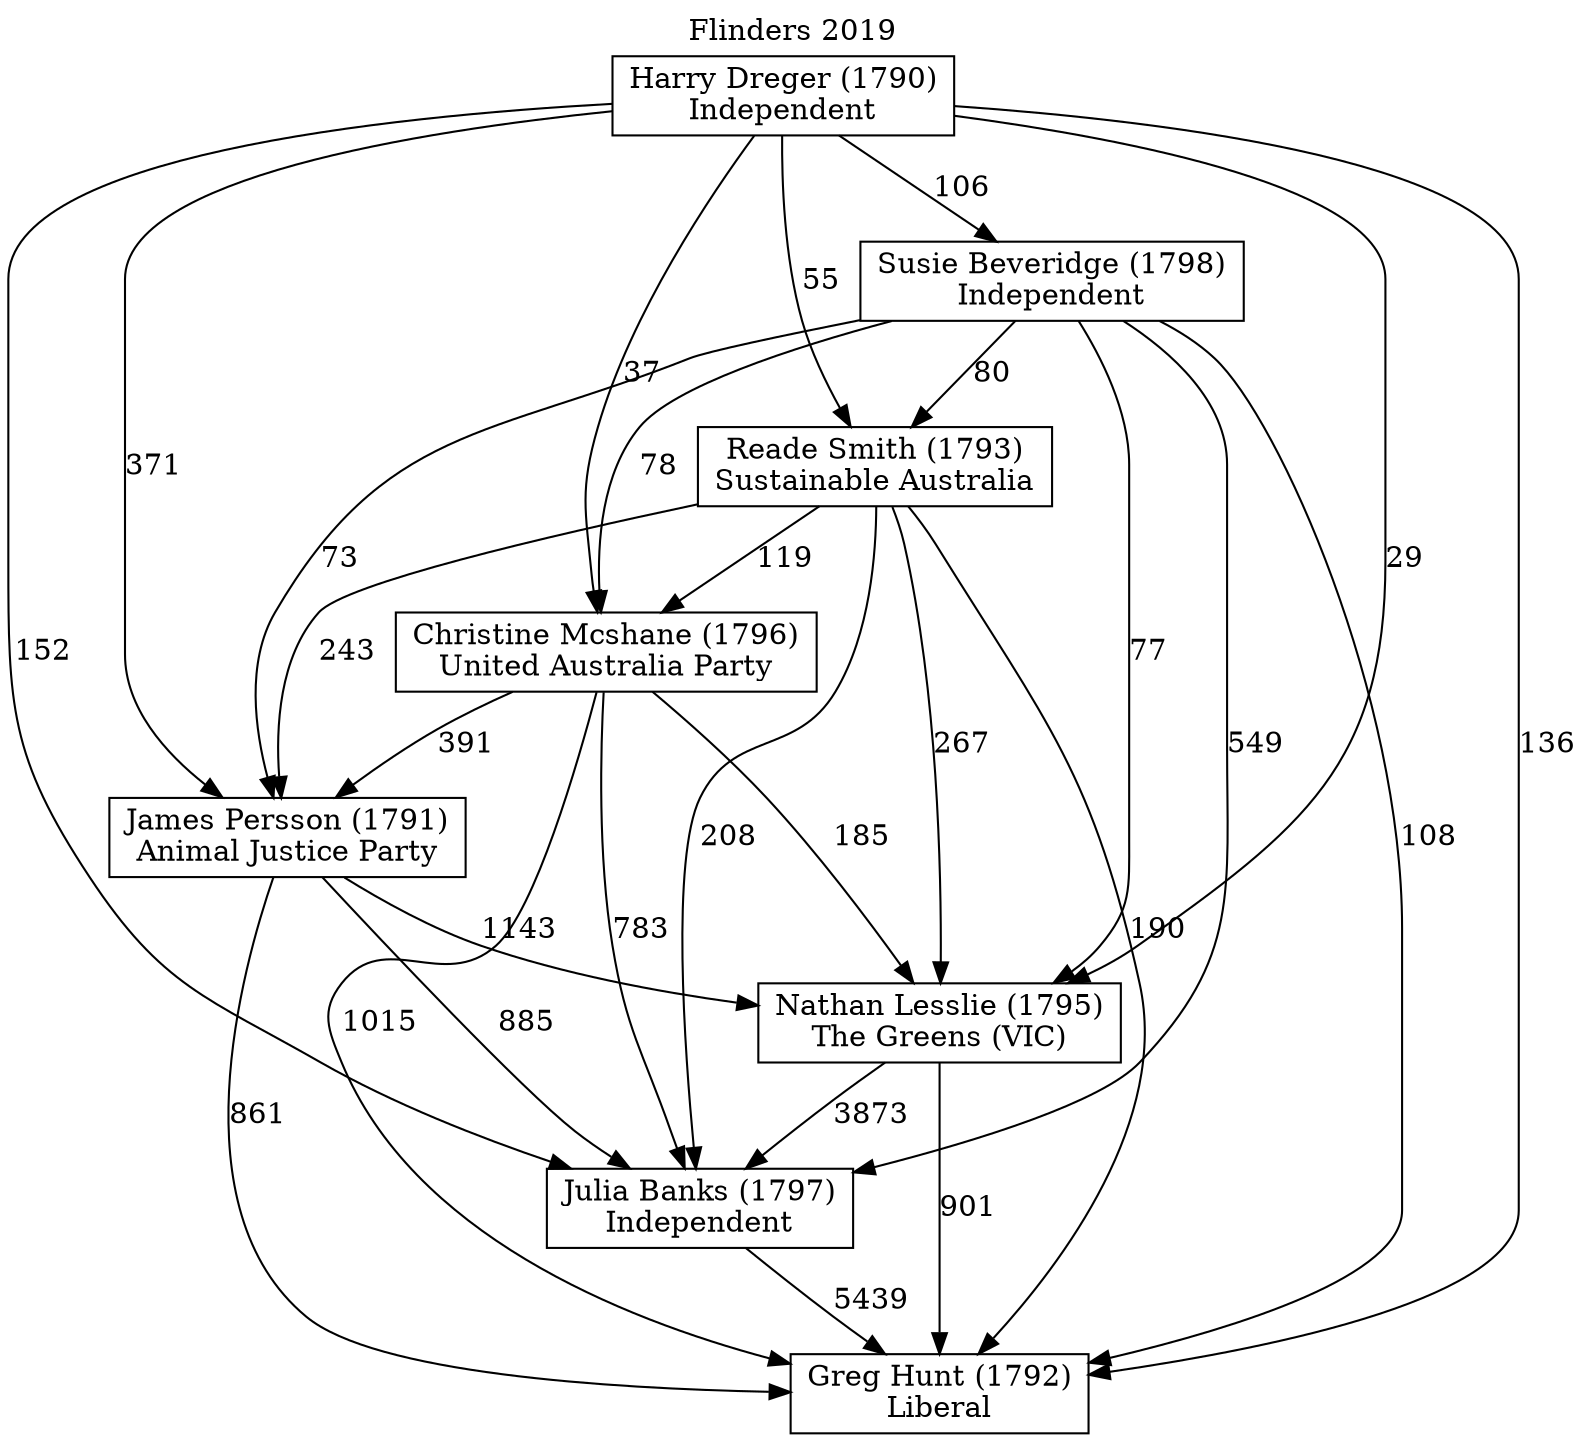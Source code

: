 // House preference flow
digraph "Greg Hunt (1792)_Flinders_2019" {
	graph [label="Flinders 2019" labelloc=t mclimit=10]
	node [shape=box]
	"Greg Hunt (1792)" [label="Greg Hunt (1792)
Liberal"]
	"Julia Banks (1797)" [label="Julia Banks (1797)
Independent"]
	"Nathan Lesslie (1795)" [label="Nathan Lesslie (1795)
The Greens (VIC)"]
	"James Persson (1791)" [label="James Persson (1791)
Animal Justice Party"]
	"Christine Mcshane (1796)" [label="Christine Mcshane (1796)
United Australia Party"]
	"Reade Smith (1793)" [label="Reade Smith (1793)
Sustainable Australia"]
	"Susie Beveridge (1798)" [label="Susie Beveridge (1798)
Independent"]
	"Harry Dreger (1790)" [label="Harry Dreger (1790)
Independent"]
	"Julia Banks (1797)" -> "Greg Hunt (1792)" [label=5439]
	"Nathan Lesslie (1795)" -> "Julia Banks (1797)" [label=3873]
	"James Persson (1791)" -> "Nathan Lesslie (1795)" [label=1143]
	"Christine Mcshane (1796)" -> "James Persson (1791)" [label=391]
	"Reade Smith (1793)" -> "Christine Mcshane (1796)" [label=119]
	"Susie Beveridge (1798)" -> "Reade Smith (1793)" [label=80]
	"Harry Dreger (1790)" -> "Susie Beveridge (1798)" [label=106]
	"Nathan Lesslie (1795)" -> "Greg Hunt (1792)" [label=901]
	"James Persson (1791)" -> "Greg Hunt (1792)" [label=861]
	"Christine Mcshane (1796)" -> "Greg Hunt (1792)" [label=1015]
	"Reade Smith (1793)" -> "Greg Hunt (1792)" [label=190]
	"Susie Beveridge (1798)" -> "Greg Hunt (1792)" [label=108]
	"Harry Dreger (1790)" -> "Greg Hunt (1792)" [label=136]
	"Harry Dreger (1790)" -> "Reade Smith (1793)" [label=55]
	"Susie Beveridge (1798)" -> "Christine Mcshane (1796)" [label=78]
	"Harry Dreger (1790)" -> "Christine Mcshane (1796)" [label=37]
	"Reade Smith (1793)" -> "James Persson (1791)" [label=243]
	"Susie Beveridge (1798)" -> "James Persson (1791)" [label=73]
	"Harry Dreger (1790)" -> "James Persson (1791)" [label=371]
	"Christine Mcshane (1796)" -> "Nathan Lesslie (1795)" [label=185]
	"Reade Smith (1793)" -> "Nathan Lesslie (1795)" [label=267]
	"Susie Beveridge (1798)" -> "Nathan Lesslie (1795)" [label=77]
	"Harry Dreger (1790)" -> "Nathan Lesslie (1795)" [label=29]
	"James Persson (1791)" -> "Julia Banks (1797)" [label=885]
	"Christine Mcshane (1796)" -> "Julia Banks (1797)" [label=783]
	"Reade Smith (1793)" -> "Julia Banks (1797)" [label=208]
	"Susie Beveridge (1798)" -> "Julia Banks (1797)" [label=549]
	"Harry Dreger (1790)" -> "Julia Banks (1797)" [label=152]
}
